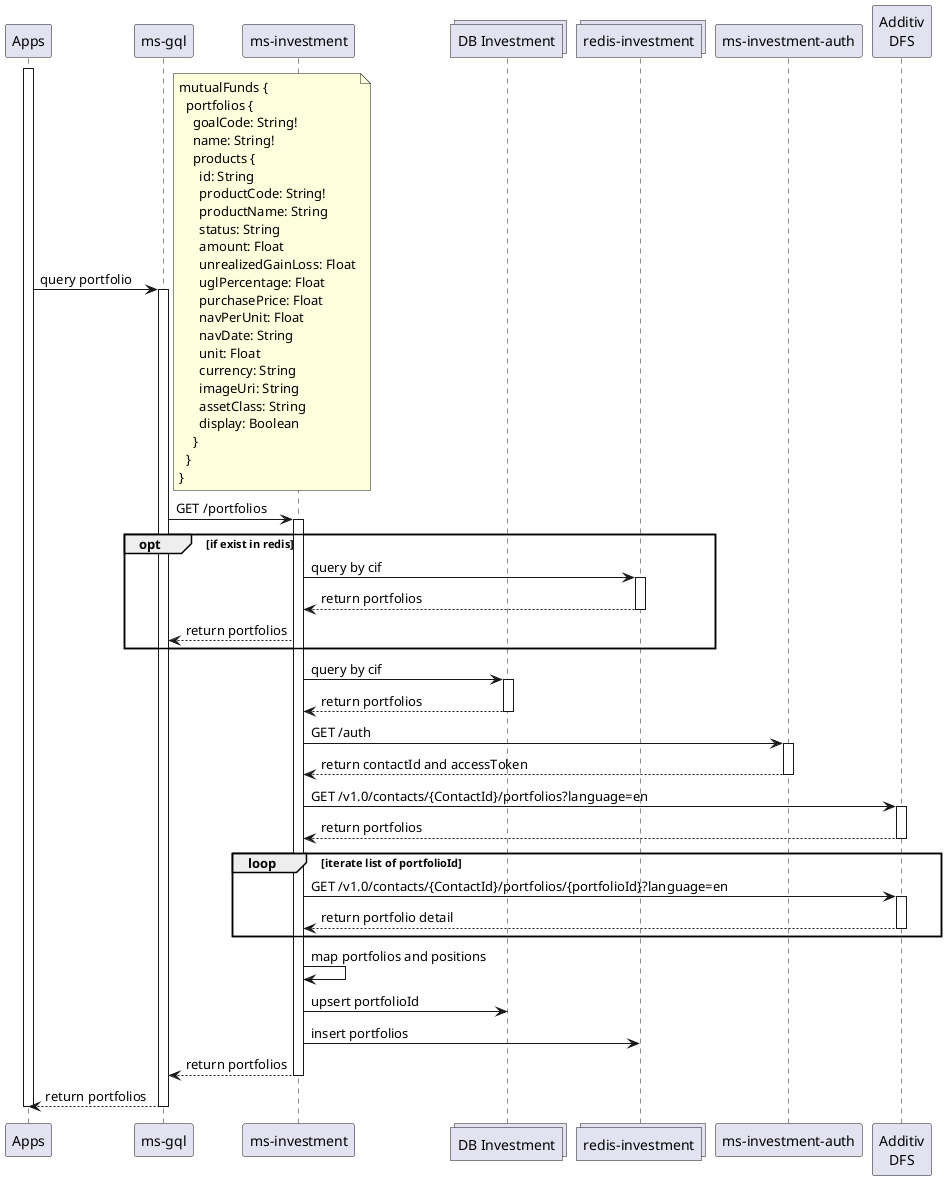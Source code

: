 @startuml get portfolios
participant "Apps" as app
participant "ms-gql" as gql
participant "ms-investment" as ms
collections "DB Investment" as db
collections "redis-investment" as redis
participant "ms-investment-auth" as auth
participant "Additiv\nDFS" as dfs

activate app
app -> gql: query portfolio
note right
mutualFunds {
  portfolios {
    goalCode: String!
    name: String!
    products {
      id: String
      productCode: String!
      productName: String
      status: String
      amount: Float
      unrealizedGainLoss: Float
      uglPercentage: Float
      purchasePrice: Float
      navPerUnit: Float
      navDate: String
      unit: Float
      currency: String
      imageUri: String
      assetClass: String
      display: Boolean
    }
  }
}
end note
activate gql
gql -> ms: GET /portfolios
activate ms

opt if exist in redis
ms -> redis: query by cif
activate redis
redis --> ms: return portfolios
deactivate redis
ms --> gql: return portfolios
end

ms -> db: query by cif
activate db
db --> ms: return portfolios
deactivate db

ms -> auth: GET /auth
activate auth
auth --> ms: return contactId and accessToken
deactivate auth
ms -> dfs: GET /v1.0/contacts/{ContactId}/portfolios?language=en
activate dfs
dfs --> ms: return portfolios
deactivate dfs

loop iterate list of portfolioId
ms -> dfs: GET /v1.0/contacts/{ContactId}/portfolios/{portfolioId}?language=en
activate dfs
dfs --> ms: return portfolio detail
deactivate dfs
end

ms -> ms: map portfolios and positions
ms -> db: upsert portfolioId
ms -> redis: insert portfolios

ms --> gql: return portfolios
deactivate ms
gql --> app: return portfolios
deactivate gql
deactivate app
@enduml